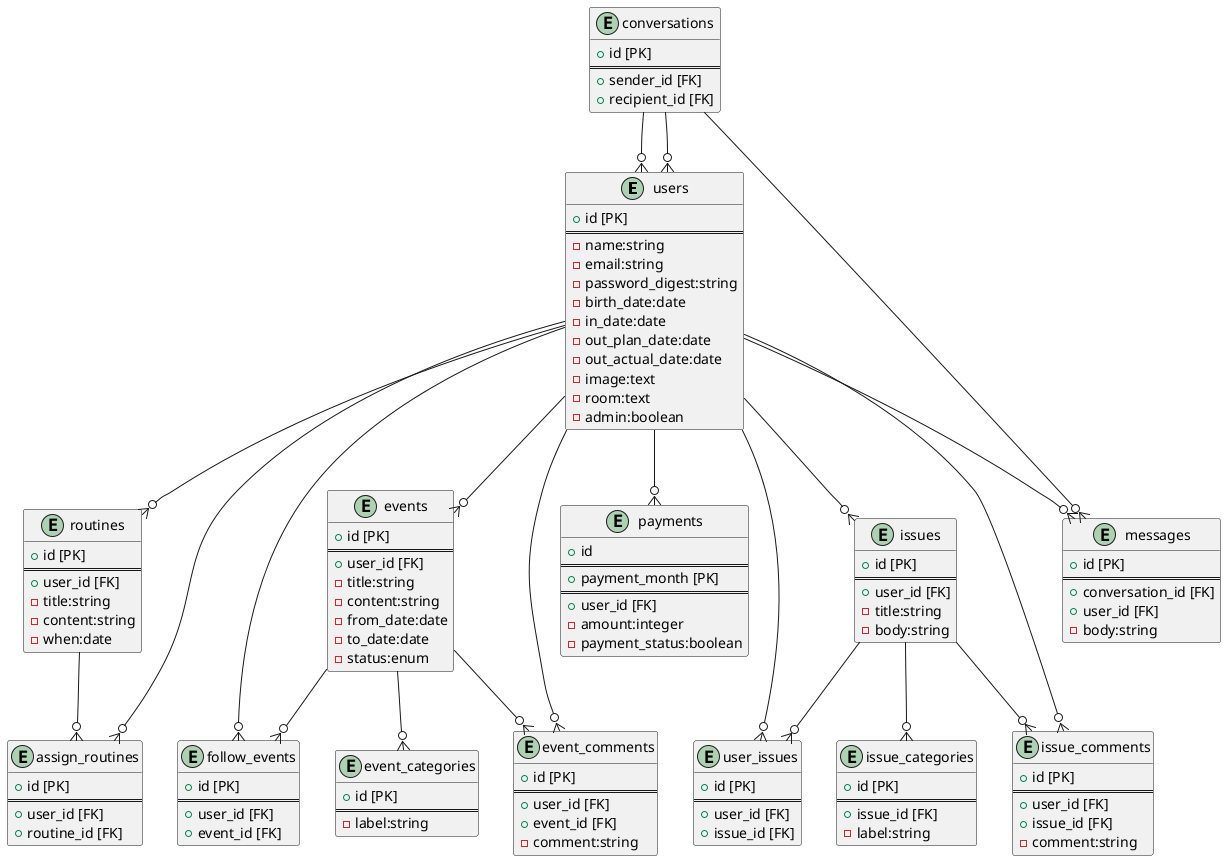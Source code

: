 @startuml
entity "users" {
    + id [PK]
    ==
    - name:string
    - email:string
    - password_digest:string
    - birth_date:date
    - in_date:date
    - out_plan_date:date
    - out_actual_date:date
    - image:text
    - room:text
    - admin:boolean
}
entity "routines" {
    + id [PK]
    ==
    + user_id [FK]
    - title:string
    - content:string
    - when:date
}
entity "assign_routines" {
    + id [PK]
    ==
    + user_id [FK]
    + routine_id [FK]
}
entity "events" {
    + id [PK]
    ==
    + user_id [FK]
    - title:string
    - content:string
    - from_date:date
    - to_date:date
    - status:enum
}
entity "follow_events" {
    + id [PK]
    ==
    + user_id [FK]
    + event_id [FK]
}
entity "event_comments" {
    + id [PK]
    ==
    + user_id [FK]
    + event_id [FK]
    - comment:string
}
entity "event_categories" {
    + id [PK]
    ==
    - label:string
}
entity "payments" {
    + id
    ==
    + payment_month [PK]
    ==
    + user_id [FK]
    - amount:integer
    - payment_status:boolean
}
entity "issues" {
    + id [PK]
    ==
    + user_id [FK]
    - title:string
    - body:string
}
entity "user_issues" {
    + id [PK]
    ==
    + user_id [FK]
    + issue_id [FK]
}
entity "issue_comments" {
    + id [PK]
    ==
    + user_id [FK]
    + issue_id [FK]
    - comment:string
}
entity "issue_categories" {
    + id [PK]
    ==
    + issue_id [FK]
    - label:string
}
entity "conversations" {
    + id [PK]
    ==
    + sender_id [FK]
    + recipient_id [FK]
}
entity "messages" {
    + id [PK]
    ==
    + conversation_id [FK]
    + user_id [FK]
    - body:string
}
users --o{ routines
users --o{ assign_routines
routines --o{ assign_routines
users --o{ events
users --o{ follow_events
events --o{ follow_events
events --o{ event_categories
users --o{ event_comments
events --o{ event_comments
users --o{ payments
users --o{ issues
users --o{ user_issues
issues --o{ user_issues
users --o{ issue_comments
issues --o{ issue_comments
issues --o{ issue_categories
conversations --o{ users
conversations --o{ users
users --o{ messages
conversations --o{ messages
@enduml